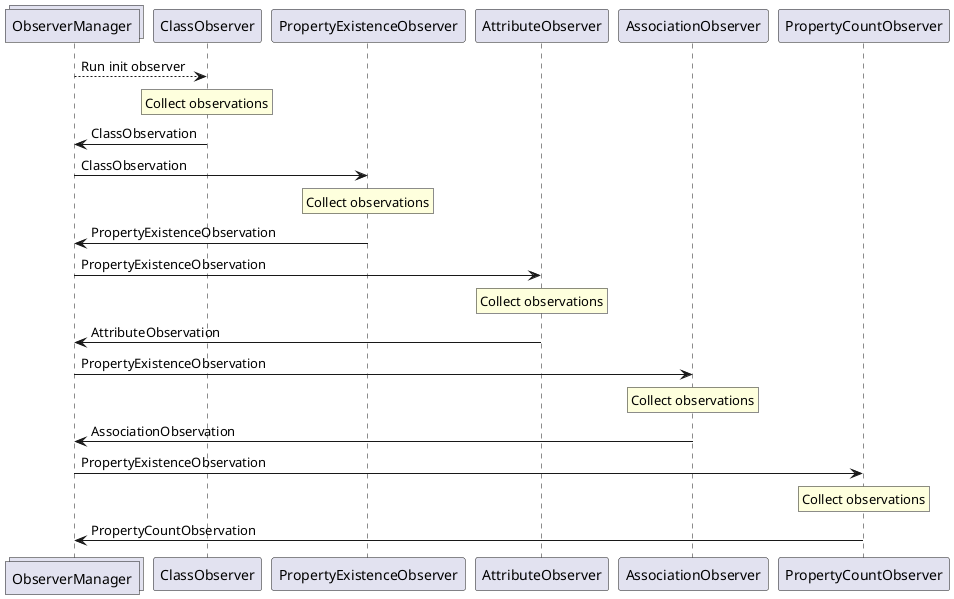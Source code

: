 @startuml
collections ObserverManager
participant ClassObserver
participant PropertyExistenceObserver
participant AttributeObserver
participant AssociationObserver
participant PropertyCountObserver

ObserverManager --> ClassObserver: Run init observer

rnote over ClassObserver
  Collect observations
endrnote

ObserverManager <- ClassObserver: ClassObservation

ObserverManager -> PropertyExistenceObserver: ClassObservation

rnote over PropertyExistenceObserver
  Collect observations
endrnote

ObserverManager <- PropertyExistenceObserver: PropertyExistenceObservation

ObserverManager -> AttributeObserver: PropertyExistenceObservation

rnote over AttributeObserver
  Collect observations
endrnote

ObserverManager <- AttributeObserver: AttributeObservation

ObserverManager -> AssociationObserver: PropertyExistenceObservation

rnote over AssociationObserver
  Collect observations
endrnote

ObserverManager <- AssociationObserver: AssociationObservation

ObserverManager -> PropertyCountObserver: PropertyExistenceObservation

rnote over PropertyCountObserver
  Collect observations
endrnote

ObserverManager <- PropertyCountObserver: PropertyCountObservation

@enduml
